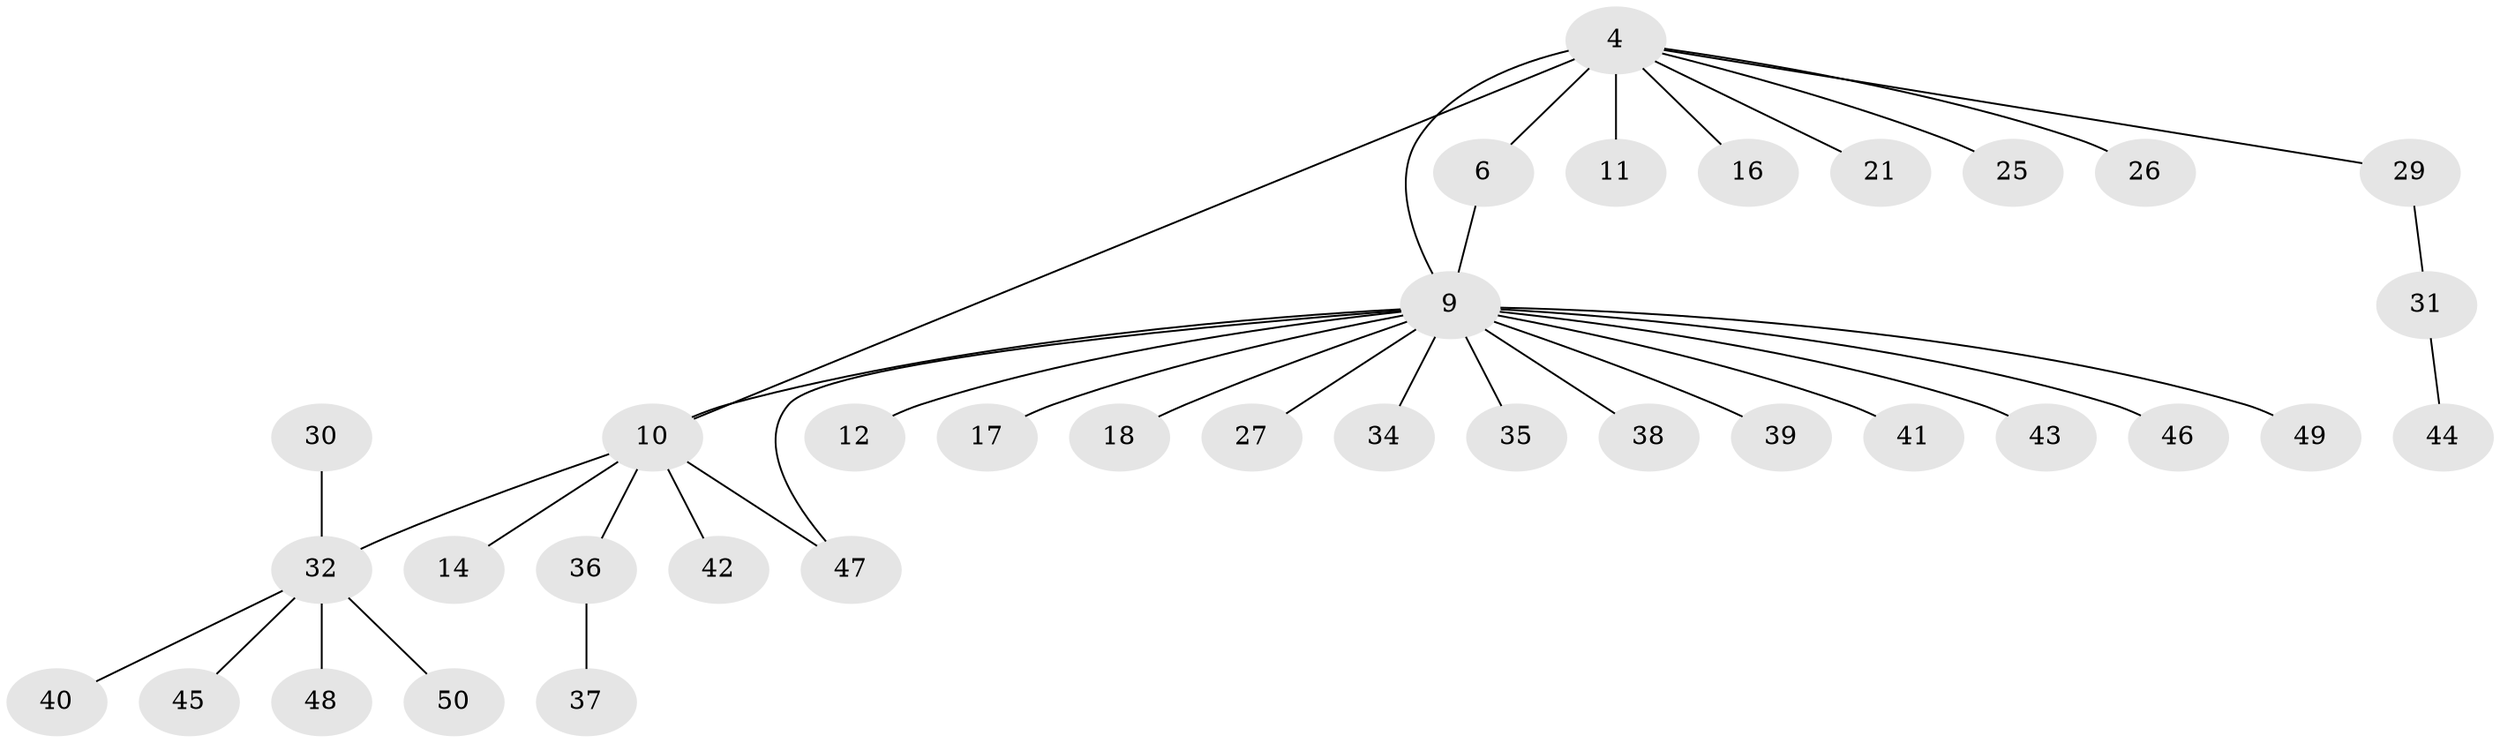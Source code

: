 // original degree distribution, {3: 0.06, 9: 0.04, 7: 0.02, 13: 0.02, 2: 0.22, 5: 0.02, 4: 0.04, 1: 0.56, 8: 0.02}
// Generated by graph-tools (version 1.1) at 2025/58/03/04/25 21:58:36]
// undirected, 35 vertices, 37 edges
graph export_dot {
graph [start="1"]
  node [color=gray90,style=filled];
  4 [super="+1+2"];
  6;
  9 [super="+8"];
  10 [super="+7"];
  11;
  12;
  14;
  16;
  17;
  18;
  21;
  25;
  26;
  27;
  29;
  30;
  31;
  32 [super="+15+20+23+28"];
  34;
  35 [super="+19"];
  36;
  37;
  38;
  39 [super="+24"];
  40;
  41;
  42;
  43;
  44;
  45;
  46 [super="+22"];
  47 [super="+33"];
  48;
  49;
  50;
  4 -- 9 [weight=2];
  4 -- 6;
  4 -- 11;
  4 -- 16;
  4 -- 21;
  4 -- 25;
  4 -- 26;
  4 -- 29;
  4 -- 10 [weight=2];
  6 -- 9;
  9 -- 10 [weight=3];
  9 -- 43;
  9 -- 35 [weight=3];
  9 -- 47;
  9 -- 46;
  9 -- 39 [weight=2];
  9 -- 34;
  9 -- 38;
  9 -- 41;
  9 -- 12;
  9 -- 17;
  9 -- 18;
  9 -- 49;
  9 -- 27;
  10 -- 32;
  10 -- 36;
  10 -- 42;
  10 -- 14;
  10 -- 47;
  29 -- 31;
  30 -- 32;
  31 -- 44;
  32 -- 50;
  32 -- 40;
  32 -- 45;
  32 -- 48;
  36 -- 37;
}
